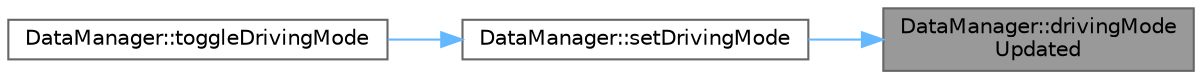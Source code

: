 digraph "DataManager::drivingModeUpdated"
{
 // LATEX_PDF_SIZE
  bgcolor="transparent";
  edge [fontname=Helvetica,fontsize=10,labelfontname=Helvetica,labelfontsize=10];
  node [fontname=Helvetica,fontsize=10,shape=box,height=0.2,width=0.4];
  rankdir="RL";
  Node1 [id="Node000001",label="DataManager::drivingMode\lUpdated",height=0.2,width=0.4,color="gray40", fillcolor="grey60", style="filled", fontcolor="black",tooltip=" "];
  Node1 -> Node2 [id="edge1_Node000001_Node000002",dir="back",color="steelblue1",style="solid",tooltip=" "];
  Node2 [id="Node000002",label="DataManager::setDrivingMode",height=0.2,width=0.4,color="grey40", fillcolor="white", style="filled",URL="$classDataManager.html#aa0ffc2da3665fee02e15a958215dbb5f",tooltip=" "];
  Node2 -> Node3 [id="edge2_Node000002_Node000003",dir="back",color="steelblue1",style="solid",tooltip=" "];
  Node3 [id="Node000003",label="DataManager::toggleDrivingMode",height=0.2,width=0.4,color="grey40", fillcolor="white", style="filled",URL="$classDataManager.html#a820db17b9b1aa9a70cbdc8ef05a46584",tooltip=" "];
}

